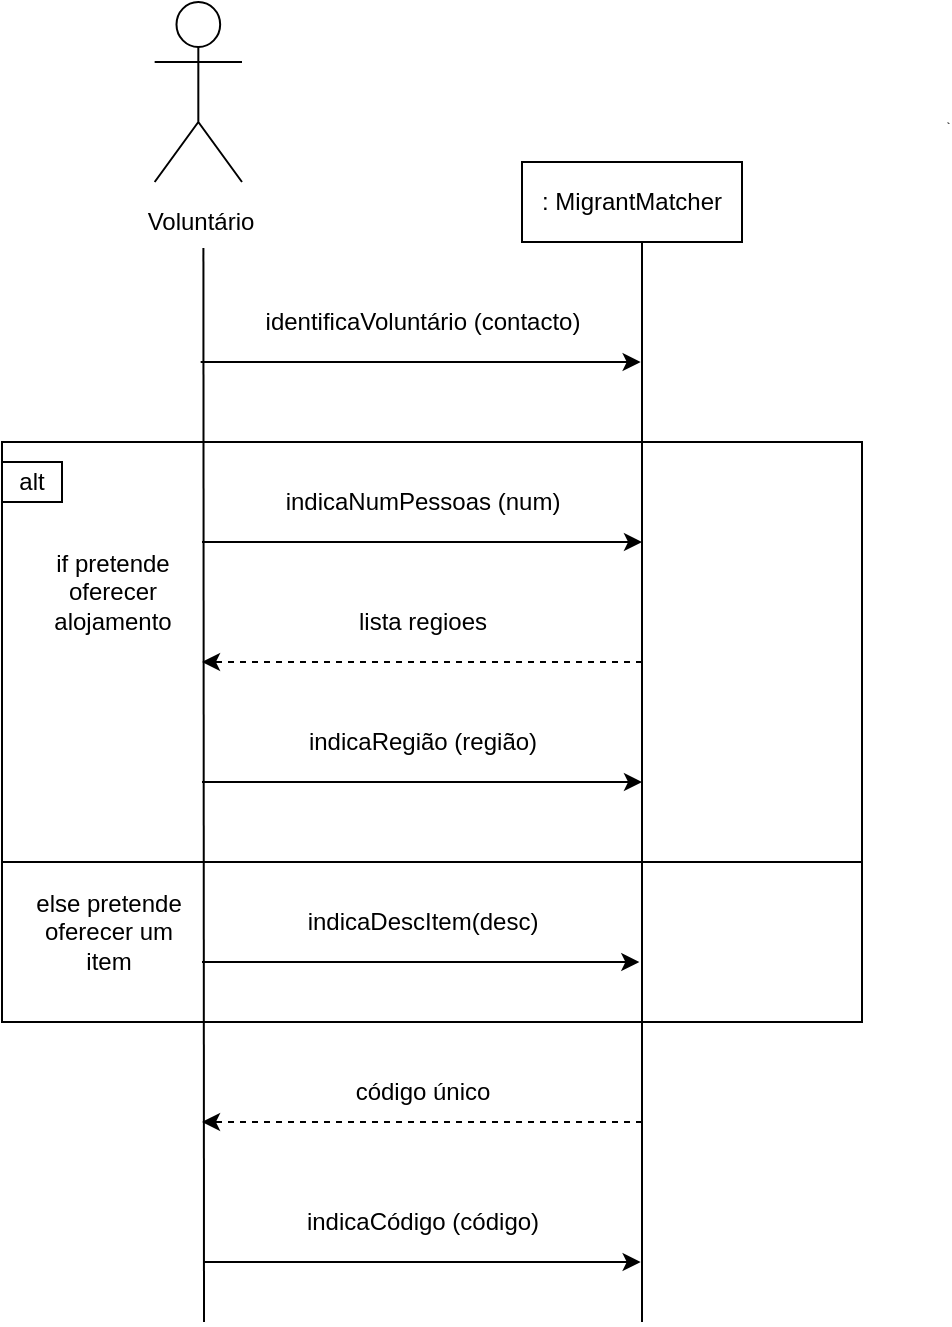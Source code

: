 <mxfile>
    <diagram id="RVj_5IYFrs5alvy0rqdp" name="Page-1">
        <mxGraphModel dx="1306" dy="729" grid="1" gridSize="10" guides="1" tooltips="1" connect="1" arrows="1" fold="1" page="1" pageScale="1" pageWidth="827" pageHeight="1169" math="0" shadow="0">
            <root>
                <mxCell id="0"/>
                <mxCell id="1" parent="0"/>
                <mxCell id="34" value="" style="whiteSpace=wrap;html=1;" parent="1" vertex="1">
                    <mxGeometry x="50" y="470" width="430" height="80" as="geometry"/>
                </mxCell>
                <mxCell id="31" value="" style="whiteSpace=wrap;html=1;" parent="1" vertex="1">
                    <mxGeometry x="50" y="260" width="430" height="210" as="geometry"/>
                </mxCell>
                <mxCell id="9" value="" style="shape=stencil(ZY9RDoQgDERP019T6RFcvYeJuDQiGETdvf1CapSsf9NpXzsFalbTLxoUrjH4SR88RAP0AqXYGR04JgXUAjWjD/od/OYGqZc+T2Y1+z1v+AhXI1aIGVP4FesyOgEsuwJ4jBcbTiCJ+9zI1krasv8fL1nyGrU/);fillColor=none;" parent="1" vertex="1">
                    <mxGeometry x="523.111" y="100.333" width="0.222" height="0.444" as="geometry"/>
                </mxCell>
                <mxCell id="12" value="Voluntário" style="text;html=1;resizable=0;autosize=1;align=center;verticalAlign=middle;points=[];fillColor=none;strokeColor=none;rounded=0;" parent="1" vertex="1">
                    <mxGeometry x="113.67" y="140" width="70" height="20" as="geometry"/>
                </mxCell>
                <mxCell id="13" value=": MigrantMatcher" style="whiteSpace=wrap;html=1;" parent="1" vertex="1">
                    <mxGeometry x="310" y="120" width="110" height="40" as="geometry"/>
                </mxCell>
                <mxCell id="14" value="" style="endArrow=none;html=1;entryX=0.529;entryY=1.15;entryDx=0;entryDy=0;entryPerimeter=0;" parent="1" target="12" edge="1">
                    <mxGeometry width="50" height="50" relative="1" as="geometry">
                        <mxPoint x="151" y="700" as="sourcePoint"/>
                        <mxPoint x="400" y="200" as="targetPoint"/>
                    </mxGeometry>
                </mxCell>
                <mxCell id="15" value="" style="endArrow=none;html=1;entryX=0.529;entryY=1.15;entryDx=0;entryDy=0;entryPerimeter=0;" parent="1" edge="1">
                    <mxGeometry width="50" height="50" relative="1" as="geometry">
                        <mxPoint x="370" y="700" as="sourcePoint"/>
                        <mxPoint x="370.0" y="160" as="targetPoint"/>
                    </mxGeometry>
                </mxCell>
                <mxCell id="18" value="identificaVoluntário (contacto)" style="text;html=1;resizable=0;autosize=1;align=center;verticalAlign=middle;points=[];fillColor=none;strokeColor=none;rounded=0;" parent="1" vertex="1">
                    <mxGeometry x="175" y="190" width="170" height="20" as="geometry"/>
                </mxCell>
                <mxCell id="22" value="" style="endArrow=classic;html=1;" parent="1" edge="1">
                    <mxGeometry width="50" height="50" relative="1" as="geometry">
                        <mxPoint x="149.33" y="220" as="sourcePoint"/>
                        <mxPoint x="369.33" y="220" as="targetPoint"/>
                    </mxGeometry>
                </mxCell>
                <mxCell id="23" value="" style="endArrow=classic;html=1;" parent="1" edge="1">
                    <mxGeometry width="50" height="50" relative="1" as="geometry">
                        <mxPoint x="150.0" y="310" as="sourcePoint"/>
                        <mxPoint x="370.0" y="310" as="targetPoint"/>
                    </mxGeometry>
                </mxCell>
                <mxCell id="25" value="" style="endArrow=classic;html=1;" parent="1" edge="1">
                    <mxGeometry width="50" height="50" relative="1" as="geometry">
                        <mxPoint x="150.0" y="430" as="sourcePoint"/>
                        <mxPoint x="370.0" y="430" as="targetPoint"/>
                    </mxGeometry>
                </mxCell>
                <mxCell id="26" value="indicaNumPessoas (num)" style="text;html=1;resizable=0;autosize=1;align=center;verticalAlign=middle;points=[];fillColor=none;strokeColor=none;rounded=0;" parent="1" vertex="1">
                    <mxGeometry x="185" y="280" width="150" height="20" as="geometry"/>
                </mxCell>
                <mxCell id="29" value="lista regioes" style="text;html=1;align=center;verticalAlign=middle;resizable=0;points=[];autosize=1;strokeColor=none;fillColor=none;" parent="1" vertex="1">
                    <mxGeometry x="220" y="340" width="80" height="20" as="geometry"/>
                </mxCell>
                <mxCell id="30" value="indicaRegião (região)" style="text;html=1;align=center;verticalAlign=middle;resizable=0;points=[];autosize=1;strokeColor=none;fillColor=none;" parent="1" vertex="1">
                    <mxGeometry x="195" y="400" width="130" height="20" as="geometry"/>
                </mxCell>
                <mxCell id="38" value="" style="endArrow=classic;html=1;dashed=1;" parent="1" edge="1">
                    <mxGeometry width="50" height="50" relative="1" as="geometry">
                        <mxPoint x="370" y="370" as="sourcePoint"/>
                        <mxPoint x="150" y="370" as="targetPoint"/>
                    </mxGeometry>
                </mxCell>
                <mxCell id="39" value="alt" style="whiteSpace=wrap;html=1;" parent="1" vertex="1">
                    <mxGeometry x="50" y="270" width="30" height="20" as="geometry"/>
                </mxCell>
                <mxCell id="40" value="if pretende &lt;br&gt;oferecer &lt;br&gt;alojamento" style="text;html=1;resizable=0;autosize=1;align=center;verticalAlign=middle;points=[];fillColor=none;strokeColor=none;rounded=0;" parent="1" vertex="1">
                    <mxGeometry x="70.0" y="310" width="70" height="50" as="geometry"/>
                </mxCell>
                <mxCell id="43" value="else pretende&lt;br&gt;oferecer um&lt;br&gt;item&lt;br&gt;" style="text;html=1;resizable=0;autosize=1;align=center;verticalAlign=middle;points=[];fillColor=none;strokeColor=none;rounded=0;" parent="1" vertex="1">
                    <mxGeometry x="58" y="480" width="90" height="50" as="geometry"/>
                </mxCell>
                <mxCell id="44" value="" style="endArrow=classic;html=1;" parent="1" edge="1">
                    <mxGeometry width="50" height="50" relative="1" as="geometry">
                        <mxPoint x="150" y="520" as="sourcePoint"/>
                        <mxPoint x="368.67" y="520" as="targetPoint"/>
                    </mxGeometry>
                </mxCell>
                <mxCell id="47" value="indicaDescItem(desc)" style="text;html=1;resizable=0;autosize=1;align=center;verticalAlign=middle;points=[];fillColor=none;strokeColor=none;rounded=0;" parent="1" vertex="1">
                    <mxGeometry x="195" y="490" width="130" height="20" as="geometry"/>
                </mxCell>
                <mxCell id="50" value="" style="endArrow=classic;html=1;dashed=1;" parent="1" edge="1">
                    <mxGeometry width="50" height="50" relative="1" as="geometry">
                        <mxPoint x="370" y="600" as="sourcePoint"/>
                        <mxPoint x="150" y="600" as="targetPoint"/>
                    </mxGeometry>
                </mxCell>
                <mxCell id="51" value="código único" style="text;html=1;resizable=0;autosize=1;align=center;verticalAlign=middle;points=[];fillColor=none;strokeColor=none;rounded=0;" parent="1" vertex="1">
                    <mxGeometry x="220" y="575" width="80" height="20" as="geometry"/>
                </mxCell>
                <mxCell id="52" value="" style="endArrow=classic;html=1;" parent="1" edge="1">
                    <mxGeometry width="50" height="50" relative="1" as="geometry">
                        <mxPoint x="150.66" y="670" as="sourcePoint"/>
                        <mxPoint x="369.33" y="670" as="targetPoint"/>
                    </mxGeometry>
                </mxCell>
                <mxCell id="53" value="indicaCódigo (código)" style="text;html=1;resizable=0;autosize=1;align=center;verticalAlign=middle;points=[];fillColor=none;strokeColor=none;rounded=0;" parent="1" vertex="1">
                    <mxGeometry x="195" y="640" width="130" height="20" as="geometry"/>
                </mxCell>
                <mxCell id="67" value="" style="shape=umlActor;verticalLabelPosition=bottom;verticalAlign=top;html=1;outlineConnect=0;" parent="1" vertex="1">
                    <mxGeometry x="126.33" y="40" width="43.67" height="90" as="geometry"/>
                </mxCell>
            </root>
        </mxGraphModel>
    </diagram>
</mxfile>